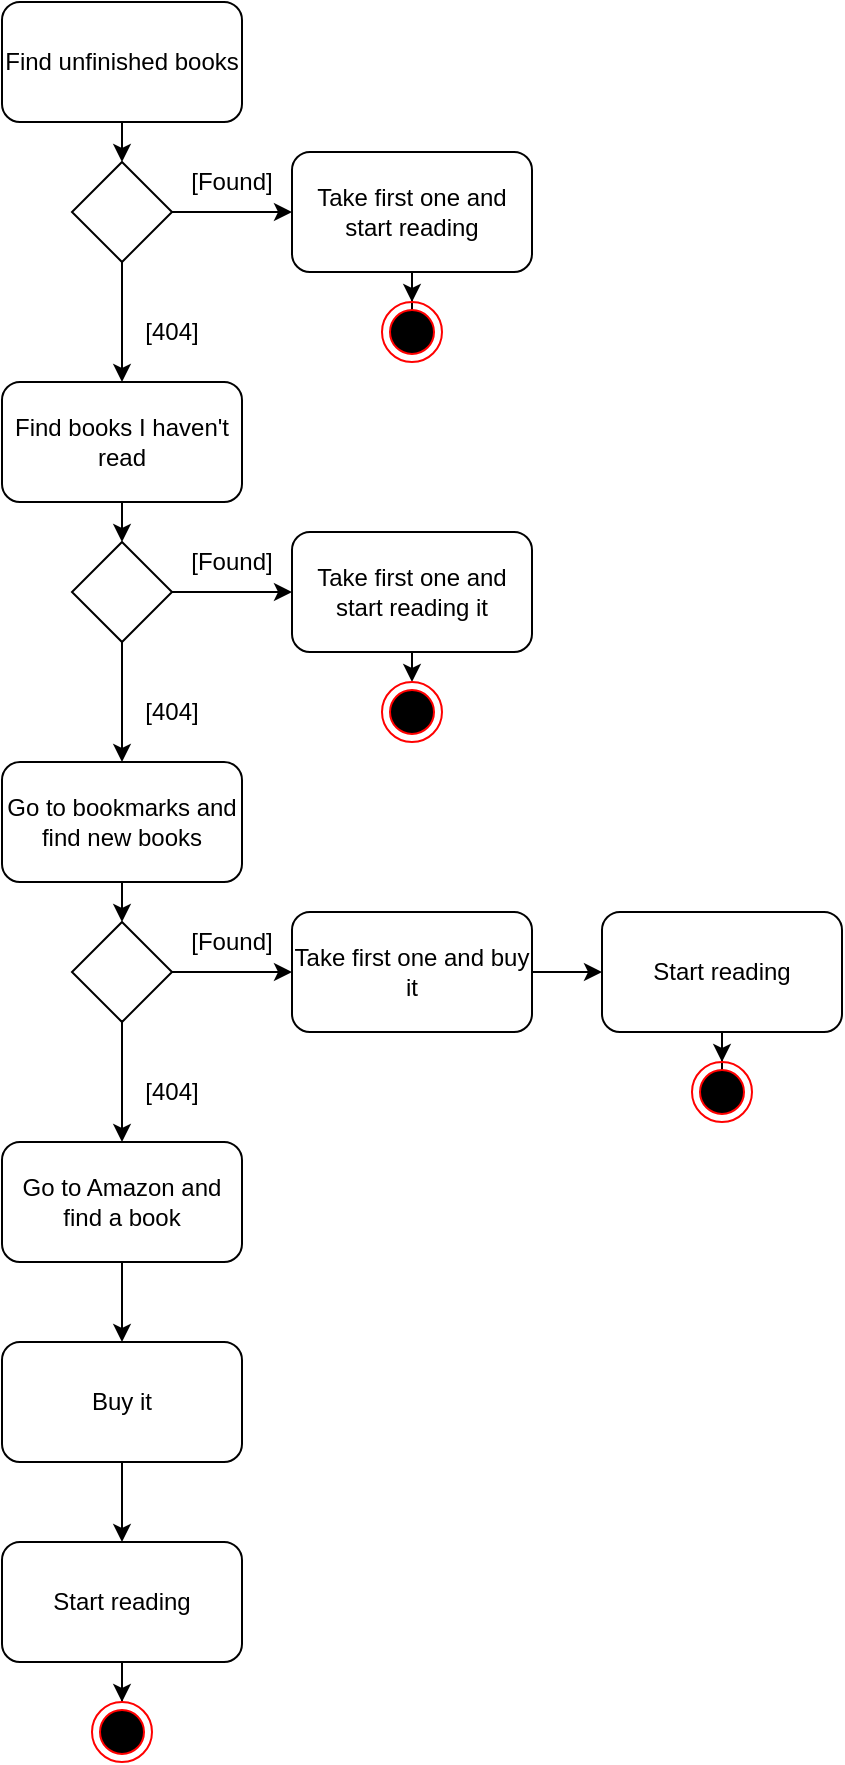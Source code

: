 <mxfile version="16.1.0" type="device"><diagram id="bOA8KvPaU_Hnaet26L_X" name="Page-1"><mxGraphModel dx="1422" dy="760" grid="1" gridSize="10" guides="1" tooltips="1" connect="1" arrows="1" fold="1" page="1" pageScale="1" pageWidth="850" pageHeight="1100" math="0" shadow="0"><root><mxCell id="0"/><mxCell id="1" parent="0"/><mxCell id="SYmgVUf5RzEEKteKWcVR-19" style="edgeStyle=orthogonalEdgeStyle;rounded=0;orthogonalLoop=1;jettySize=auto;html=1;exitX=0.5;exitY=1;exitDx=0;exitDy=0;entryX=0.5;entryY=0;entryDx=0;entryDy=0;" edge="1" parent="1" source="SYmgVUf5RzEEKteKWcVR-1" target="SYmgVUf5RzEEKteKWcVR-2"><mxGeometry relative="1" as="geometry"/></mxCell><mxCell id="SYmgVUf5RzEEKteKWcVR-1" value="Find unfinished books" style="rounded=1;whiteSpace=wrap;html=1;" vertex="1" parent="1"><mxGeometry x="35" y="20" width="120" height="60" as="geometry"/></mxCell><mxCell id="SYmgVUf5RzEEKteKWcVR-32" style="edgeStyle=orthogonalEdgeStyle;rounded=0;orthogonalLoop=1;jettySize=auto;html=1;" edge="1" parent="1" source="SYmgVUf5RzEEKteKWcVR-2" target="SYmgVUf5RzEEKteKWcVR-3"><mxGeometry relative="1" as="geometry"/></mxCell><mxCell id="SYmgVUf5RzEEKteKWcVR-34" style="edgeStyle=orthogonalEdgeStyle;rounded=0;orthogonalLoop=1;jettySize=auto;html=1;exitX=0.5;exitY=1;exitDx=0;exitDy=0;" edge="1" parent="1" source="SYmgVUf5RzEEKteKWcVR-2" target="SYmgVUf5RzEEKteKWcVR-8"><mxGeometry relative="1" as="geometry"/></mxCell><mxCell id="SYmgVUf5RzEEKteKWcVR-2" value="" style="rhombus;whiteSpace=wrap;html=1;" vertex="1" parent="1"><mxGeometry x="70" y="100" width="50" height="50" as="geometry"/></mxCell><mxCell id="SYmgVUf5RzEEKteKWcVR-42" style="edgeStyle=orthogonalEdgeStyle;rounded=0;orthogonalLoop=1;jettySize=auto;html=1;exitX=0.5;exitY=1;exitDx=0;exitDy=0;" edge="1" parent="1" source="SYmgVUf5RzEEKteKWcVR-3" target="SYmgVUf5RzEEKteKWcVR-23"><mxGeometry relative="1" as="geometry"/></mxCell><mxCell id="SYmgVUf5RzEEKteKWcVR-3" value="Take first one and start reading" style="rounded=1;whiteSpace=wrap;html=1;" vertex="1" parent="1"><mxGeometry x="180" y="95" width="120" height="60" as="geometry"/></mxCell><mxCell id="SYmgVUf5RzEEKteKWcVR-36" style="edgeStyle=orthogonalEdgeStyle;rounded=0;orthogonalLoop=1;jettySize=auto;html=1;exitX=0.5;exitY=1;exitDx=0;exitDy=0;entryX=0.5;entryY=0;entryDx=0;entryDy=0;" edge="1" parent="1" source="SYmgVUf5RzEEKteKWcVR-8" target="SYmgVUf5RzEEKteKWcVR-10"><mxGeometry relative="1" as="geometry"/></mxCell><mxCell id="SYmgVUf5RzEEKteKWcVR-8" value="Find books I haven't read" style="rounded=1;whiteSpace=wrap;html=1;" vertex="1" parent="1"><mxGeometry x="35" y="210" width="120" height="60" as="geometry"/></mxCell><mxCell id="SYmgVUf5RzEEKteKWcVR-37" style="edgeStyle=orthogonalEdgeStyle;rounded=0;orthogonalLoop=1;jettySize=auto;html=1;exitX=1;exitY=0.5;exitDx=0;exitDy=0;" edge="1" parent="1" source="SYmgVUf5RzEEKteKWcVR-10" target="SYmgVUf5RzEEKteKWcVR-26"><mxGeometry relative="1" as="geometry"/></mxCell><mxCell id="SYmgVUf5RzEEKteKWcVR-40" style="edgeStyle=orthogonalEdgeStyle;rounded=0;orthogonalLoop=1;jettySize=auto;html=1;" edge="1" parent="1" source="SYmgVUf5RzEEKteKWcVR-10" target="SYmgVUf5RzEEKteKWcVR-39"><mxGeometry relative="1" as="geometry"/></mxCell><mxCell id="SYmgVUf5RzEEKteKWcVR-10" value="" style="rhombus;whiteSpace=wrap;html=1;" vertex="1" parent="1"><mxGeometry x="70" y="290" width="50" height="50" as="geometry"/></mxCell><mxCell id="SYmgVUf5RzEEKteKWcVR-23" value="" style="ellipse;html=1;shape=endState;fillColor=#000000;strokeColor=#ff0000;" vertex="1" parent="1"><mxGeometry x="225" y="170" width="30" height="30" as="geometry"/></mxCell><mxCell id="SYmgVUf5RzEEKteKWcVR-44" style="edgeStyle=orthogonalEdgeStyle;rounded=0;orthogonalLoop=1;jettySize=auto;html=1;exitX=0.5;exitY=1;exitDx=0;exitDy=0;entryX=0.5;entryY=0;entryDx=0;entryDy=0;" edge="1" parent="1" source="SYmgVUf5RzEEKteKWcVR-26" target="SYmgVUf5RzEEKteKWcVR-43"><mxGeometry relative="1" as="geometry"/></mxCell><mxCell id="SYmgVUf5RzEEKteKWcVR-26" value="Take first one and start reading it" style="rounded=1;whiteSpace=wrap;html=1;" vertex="1" parent="1"><mxGeometry x="180" y="285" width="120" height="60" as="geometry"/></mxCell><mxCell id="SYmgVUf5RzEEKteKWcVR-33" value="[Found]" style="text;html=1;strokeColor=none;fillColor=none;align=center;verticalAlign=middle;whiteSpace=wrap;rounded=0;" vertex="1" parent="1"><mxGeometry x="120" y="95" width="60" height="30" as="geometry"/></mxCell><mxCell id="SYmgVUf5RzEEKteKWcVR-35" value="[404]" style="text;html=1;strokeColor=none;fillColor=none;align=center;verticalAlign=middle;whiteSpace=wrap;rounded=0;" vertex="1" parent="1"><mxGeometry x="90" y="170" width="60" height="30" as="geometry"/></mxCell><mxCell id="SYmgVUf5RzEEKteKWcVR-38" value="[Found]" style="text;html=1;strokeColor=none;fillColor=none;align=center;verticalAlign=middle;whiteSpace=wrap;rounded=0;" vertex="1" parent="1"><mxGeometry x="120" y="285" width="60" height="30" as="geometry"/></mxCell><mxCell id="SYmgVUf5RzEEKteKWcVR-46" style="edgeStyle=orthogonalEdgeStyle;rounded=0;orthogonalLoop=1;jettySize=auto;html=1;exitX=0.5;exitY=1;exitDx=0;exitDy=0;entryX=0.5;entryY=0;entryDx=0;entryDy=0;" edge="1" parent="1" source="SYmgVUf5RzEEKteKWcVR-39" target="SYmgVUf5RzEEKteKWcVR-45"><mxGeometry relative="1" as="geometry"/></mxCell><mxCell id="SYmgVUf5RzEEKteKWcVR-39" value="Go to bookmarks and find new books" style="rounded=1;whiteSpace=wrap;html=1;" vertex="1" parent="1"><mxGeometry x="35" y="400" width="120" height="60" as="geometry"/></mxCell><mxCell id="SYmgVUf5RzEEKteKWcVR-41" value="[404]" style="text;html=1;strokeColor=none;fillColor=none;align=center;verticalAlign=middle;whiteSpace=wrap;rounded=0;" vertex="1" parent="1"><mxGeometry x="90" y="360" width="60" height="30" as="geometry"/></mxCell><mxCell id="SYmgVUf5RzEEKteKWcVR-43" value="" style="ellipse;html=1;shape=endState;fillColor=#000000;strokeColor=#ff0000;" vertex="1" parent="1"><mxGeometry x="225" y="360" width="30" height="30" as="geometry"/></mxCell><mxCell id="SYmgVUf5RzEEKteKWcVR-48" style="edgeStyle=orthogonalEdgeStyle;rounded=0;orthogonalLoop=1;jettySize=auto;html=1;" edge="1" parent="1" source="SYmgVUf5RzEEKteKWcVR-45" target="SYmgVUf5RzEEKteKWcVR-47"><mxGeometry relative="1" as="geometry"/></mxCell><mxCell id="SYmgVUf5RzEEKteKWcVR-55" style="edgeStyle=orthogonalEdgeStyle;rounded=0;orthogonalLoop=1;jettySize=auto;html=1;entryX=0.5;entryY=0;entryDx=0;entryDy=0;" edge="1" parent="1" source="SYmgVUf5RzEEKteKWcVR-45" target="SYmgVUf5RzEEKteKWcVR-54"><mxGeometry relative="1" as="geometry"/></mxCell><mxCell id="SYmgVUf5RzEEKteKWcVR-45" value="" style="rhombus;whiteSpace=wrap;html=1;" vertex="1" parent="1"><mxGeometry x="70" y="480" width="50" height="50" as="geometry"/></mxCell><mxCell id="SYmgVUf5RzEEKteKWcVR-51" style="edgeStyle=orthogonalEdgeStyle;rounded=0;orthogonalLoop=1;jettySize=auto;html=1;" edge="1" parent="1" source="SYmgVUf5RzEEKteKWcVR-47" target="SYmgVUf5RzEEKteKWcVR-50"><mxGeometry relative="1" as="geometry"/></mxCell><mxCell id="SYmgVUf5RzEEKteKWcVR-47" value="Take first one and buy it" style="rounded=1;whiteSpace=wrap;html=1;" vertex="1" parent="1"><mxGeometry x="180" y="475" width="120" height="60" as="geometry"/></mxCell><mxCell id="SYmgVUf5RzEEKteKWcVR-49" value="[Found]" style="text;html=1;strokeColor=none;fillColor=none;align=center;verticalAlign=middle;whiteSpace=wrap;rounded=0;" vertex="1" parent="1"><mxGeometry x="120" y="475" width="60" height="30" as="geometry"/></mxCell><mxCell id="SYmgVUf5RzEEKteKWcVR-53" style="edgeStyle=orthogonalEdgeStyle;rounded=0;orthogonalLoop=1;jettySize=auto;html=1;exitX=0.5;exitY=1;exitDx=0;exitDy=0;" edge="1" parent="1" source="SYmgVUf5RzEEKteKWcVR-50" target="SYmgVUf5RzEEKteKWcVR-52"><mxGeometry relative="1" as="geometry"/></mxCell><mxCell id="SYmgVUf5RzEEKteKWcVR-50" value="Start reading" style="rounded=1;whiteSpace=wrap;html=1;" vertex="1" parent="1"><mxGeometry x="335" y="475" width="120" height="60" as="geometry"/></mxCell><mxCell id="SYmgVUf5RzEEKteKWcVR-52" value="" style="ellipse;html=1;shape=endState;fillColor=#000000;strokeColor=#ff0000;" vertex="1" parent="1"><mxGeometry x="380" y="550" width="30" height="30" as="geometry"/></mxCell><mxCell id="SYmgVUf5RzEEKteKWcVR-58" style="edgeStyle=orthogonalEdgeStyle;rounded=0;orthogonalLoop=1;jettySize=auto;html=1;" edge="1" parent="1" source="SYmgVUf5RzEEKteKWcVR-54" target="SYmgVUf5RzEEKteKWcVR-57"><mxGeometry relative="1" as="geometry"/></mxCell><mxCell id="SYmgVUf5RzEEKteKWcVR-54" value="Go to Amazon and find a book" style="rounded=1;whiteSpace=wrap;html=1;" vertex="1" parent="1"><mxGeometry x="35" y="590" width="120" height="60" as="geometry"/></mxCell><mxCell id="SYmgVUf5RzEEKteKWcVR-56" value="[404]" style="text;html=1;strokeColor=none;fillColor=none;align=center;verticalAlign=middle;whiteSpace=wrap;rounded=0;" vertex="1" parent="1"><mxGeometry x="90" y="550" width="60" height="30" as="geometry"/></mxCell><mxCell id="SYmgVUf5RzEEKteKWcVR-60" style="edgeStyle=orthogonalEdgeStyle;rounded=0;orthogonalLoop=1;jettySize=auto;html=1;" edge="1" parent="1" source="SYmgVUf5RzEEKteKWcVR-57" target="SYmgVUf5RzEEKteKWcVR-59"><mxGeometry relative="1" as="geometry"/></mxCell><mxCell id="SYmgVUf5RzEEKteKWcVR-57" value="Buy it" style="rounded=1;whiteSpace=wrap;html=1;" vertex="1" parent="1"><mxGeometry x="35" y="690" width="120" height="60" as="geometry"/></mxCell><mxCell id="SYmgVUf5RzEEKteKWcVR-62" style="edgeStyle=orthogonalEdgeStyle;rounded=0;orthogonalLoop=1;jettySize=auto;html=1;entryX=0.5;entryY=0;entryDx=0;entryDy=0;" edge="1" parent="1" source="SYmgVUf5RzEEKteKWcVR-59" target="SYmgVUf5RzEEKteKWcVR-61"><mxGeometry relative="1" as="geometry"/></mxCell><mxCell id="SYmgVUf5RzEEKteKWcVR-59" value="Start reading" style="rounded=1;whiteSpace=wrap;html=1;" vertex="1" parent="1"><mxGeometry x="35" y="790" width="120" height="60" as="geometry"/></mxCell><mxCell id="SYmgVUf5RzEEKteKWcVR-61" value="" style="ellipse;html=1;shape=endState;fillColor=#000000;strokeColor=#ff0000;" vertex="1" parent="1"><mxGeometry x="80" y="870" width="30" height="30" as="geometry"/></mxCell></root></mxGraphModel></diagram></mxfile>